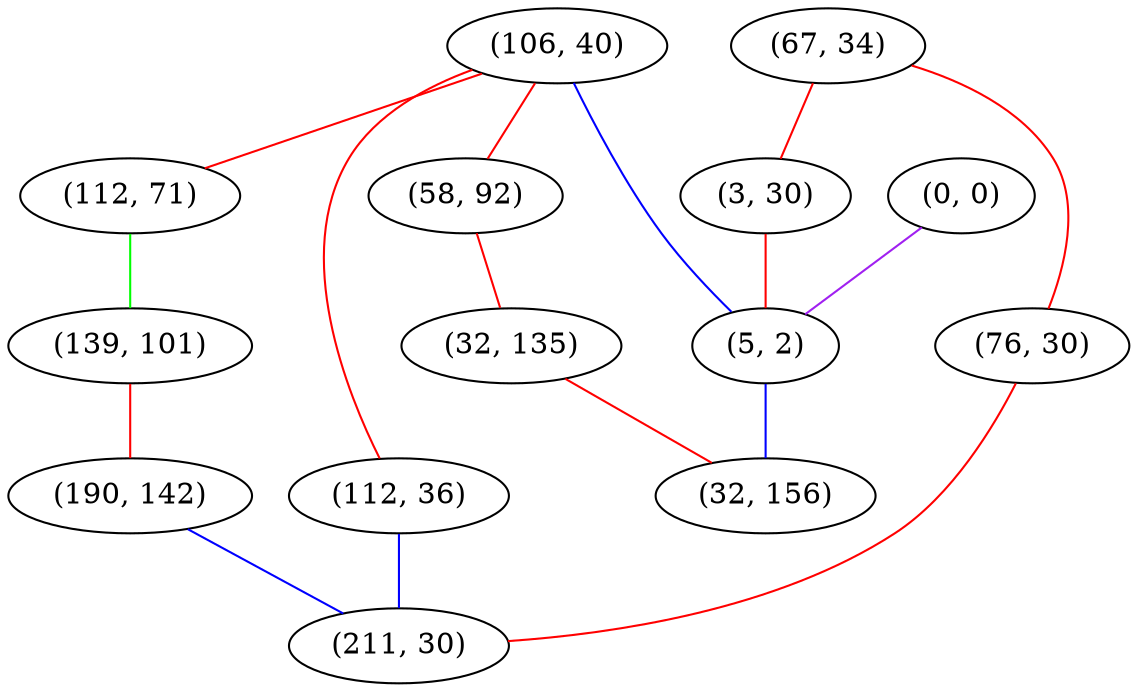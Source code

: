 graph "" {
"(106, 40)";
"(67, 34)";
"(112, 71)";
"(112, 36)";
"(139, 101)";
"(190, 142)";
"(58, 92)";
"(3, 30)";
"(0, 0)";
"(76, 30)";
"(32, 135)";
"(5, 2)";
"(211, 30)";
"(32, 156)";
"(106, 40)" -- "(5, 2)"  [color=blue, key=0, weight=3];
"(106, 40)" -- "(58, 92)"  [color=red, key=0, weight=1];
"(106, 40)" -- "(112, 71)"  [color=red, key=0, weight=1];
"(106, 40)" -- "(112, 36)"  [color=red, key=0, weight=1];
"(67, 34)" -- "(76, 30)"  [color=red, key=0, weight=1];
"(67, 34)" -- "(3, 30)"  [color=red, key=0, weight=1];
"(112, 71)" -- "(139, 101)"  [color=green, key=0, weight=2];
"(112, 36)" -- "(211, 30)"  [color=blue, key=0, weight=3];
"(139, 101)" -- "(190, 142)"  [color=red, key=0, weight=1];
"(190, 142)" -- "(211, 30)"  [color=blue, key=0, weight=3];
"(58, 92)" -- "(32, 135)"  [color=red, key=0, weight=1];
"(3, 30)" -- "(5, 2)"  [color=red, key=0, weight=1];
"(0, 0)" -- "(5, 2)"  [color=purple, key=0, weight=4];
"(76, 30)" -- "(211, 30)"  [color=red, key=0, weight=1];
"(32, 135)" -- "(32, 156)"  [color=red, key=0, weight=1];
"(5, 2)" -- "(32, 156)"  [color=blue, key=0, weight=3];
}
